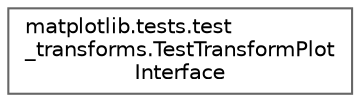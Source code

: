 digraph "Graphical Class Hierarchy"
{
 // LATEX_PDF_SIZE
  bgcolor="transparent";
  edge [fontname=Helvetica,fontsize=10,labelfontname=Helvetica,labelfontsize=10];
  node [fontname=Helvetica,fontsize=10,shape=box,height=0.2,width=0.4];
  rankdir="LR";
  Node0 [id="Node000000",label="matplotlib.tests.test\l_transforms.TestTransformPlot\lInterface",height=0.2,width=0.4,color="grey40", fillcolor="white", style="filled",URL="$d6/dc8/classmatplotlib_1_1tests_1_1test__transforms_1_1TestTransformPlotInterface.html",tooltip=" "];
}
